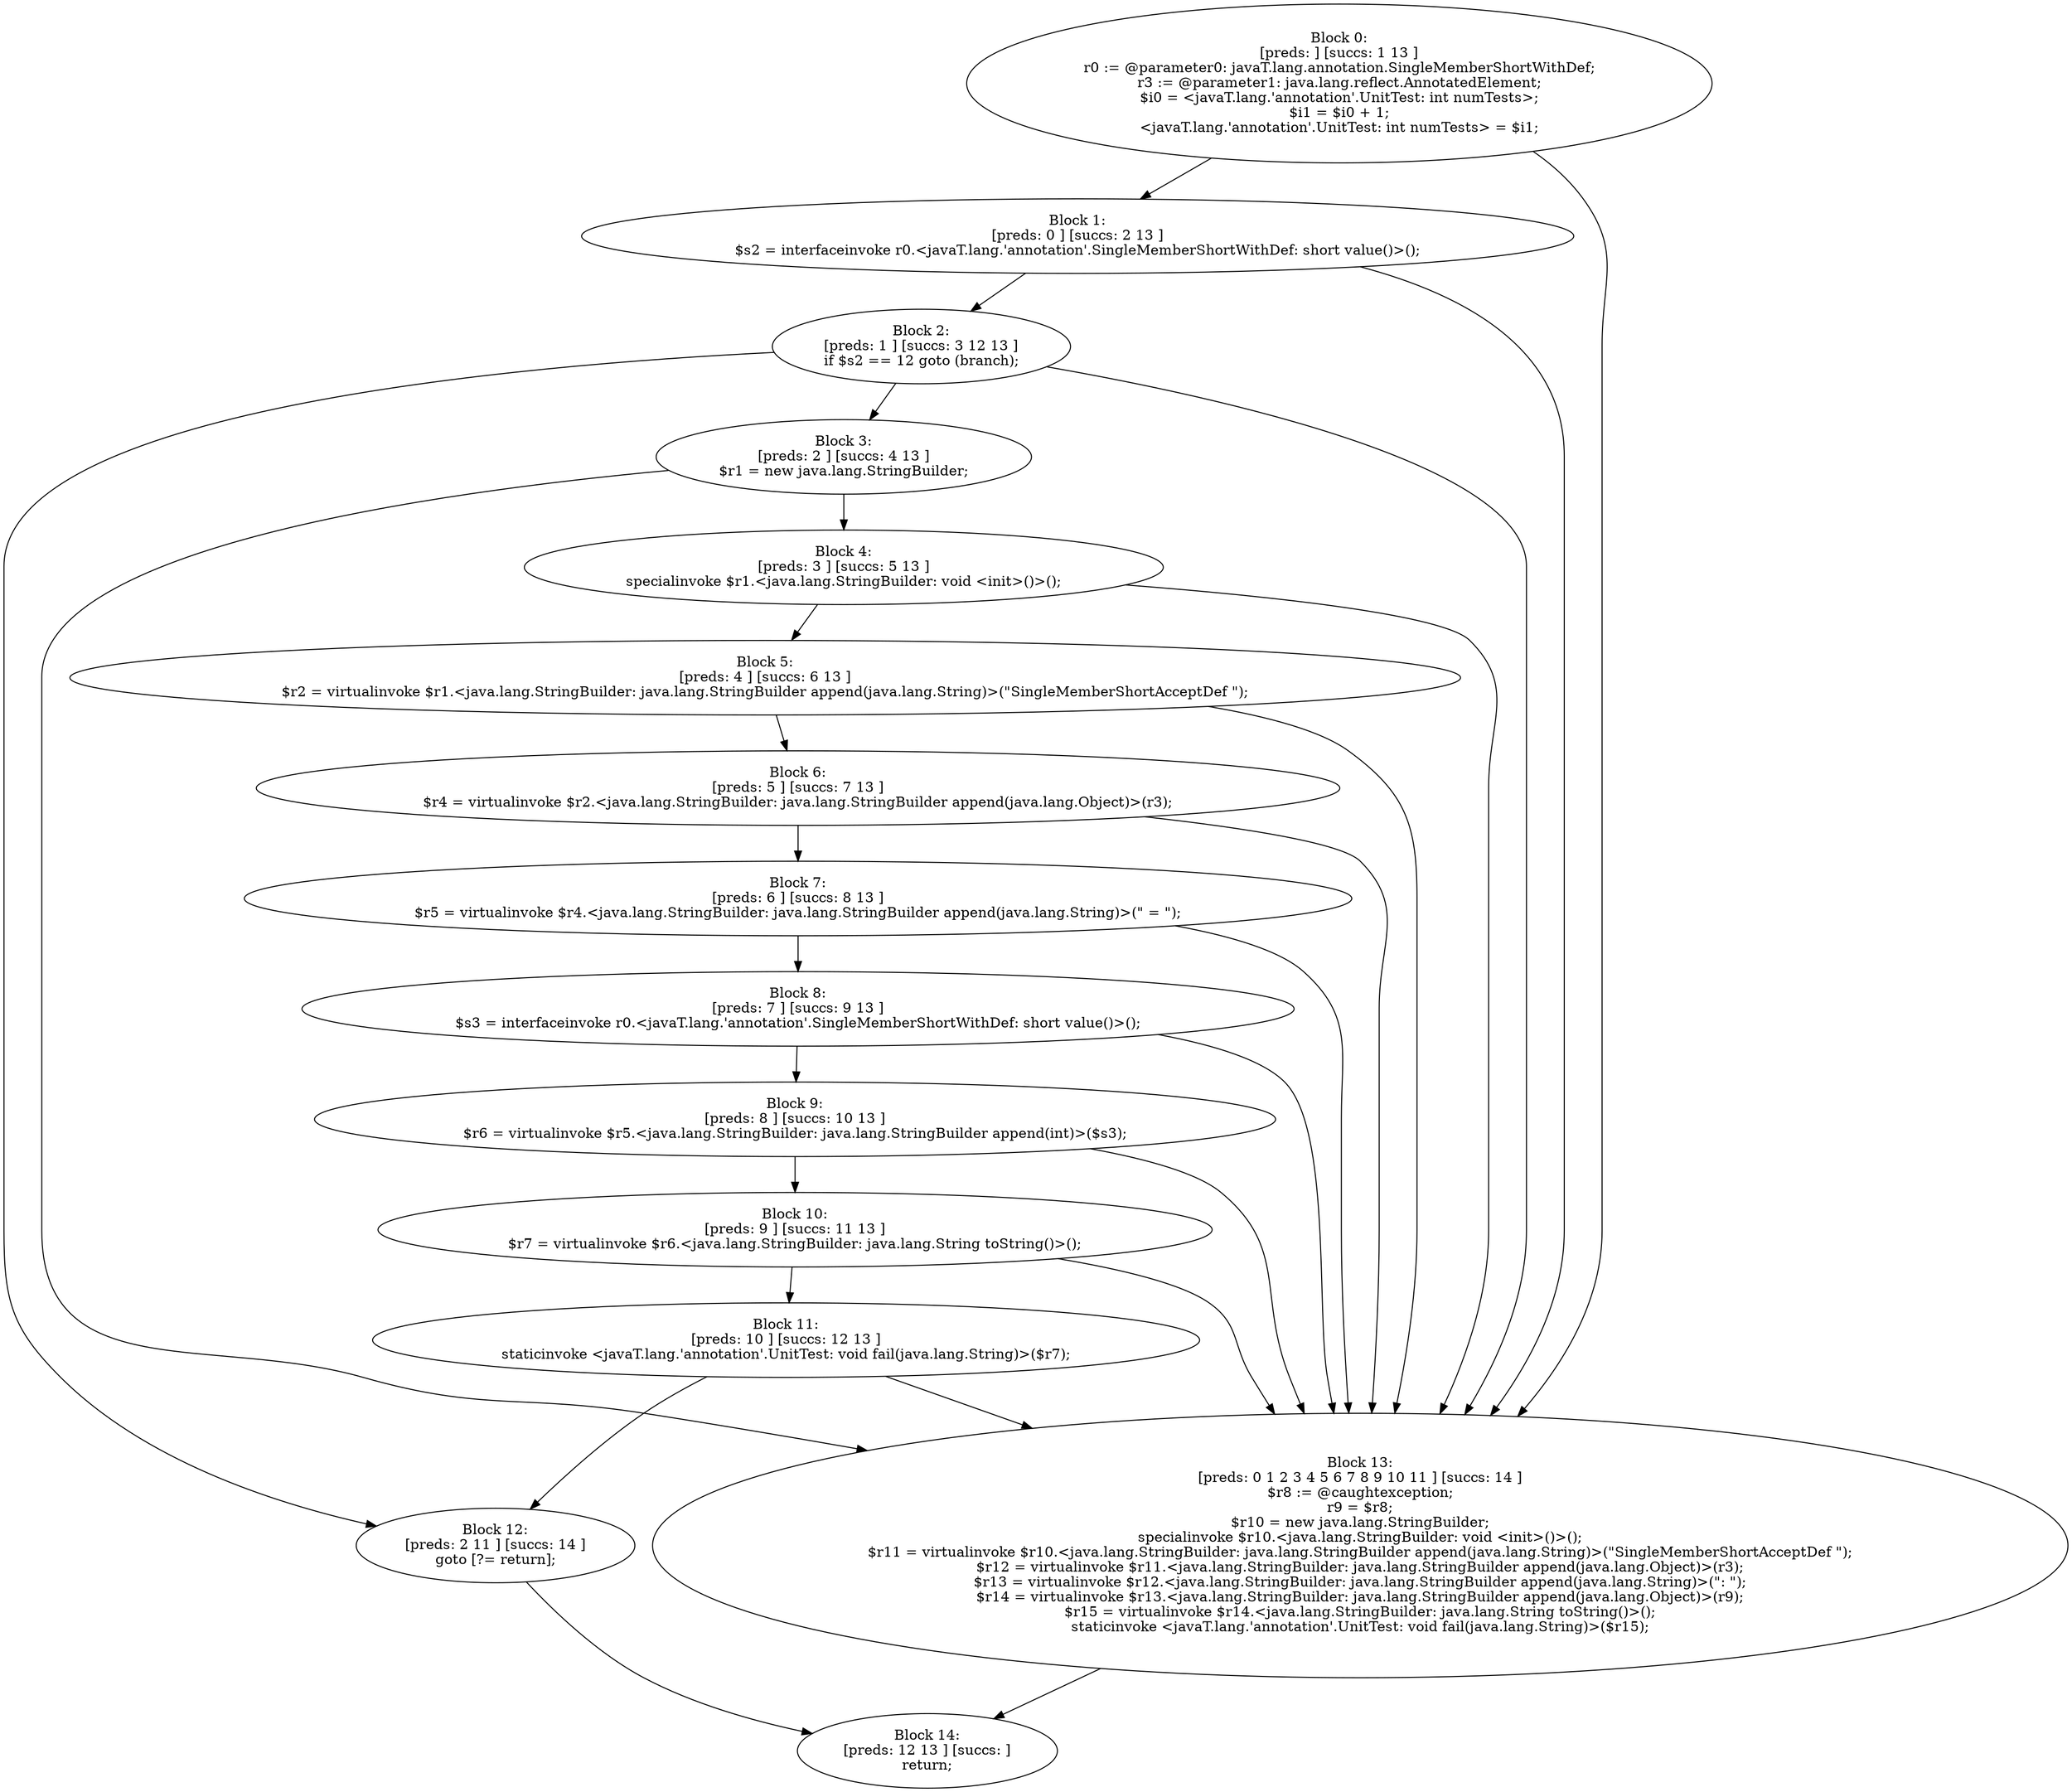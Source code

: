 digraph "unitGraph" {
    "Block 0:
[preds: ] [succs: 1 13 ]
r0 := @parameter0: javaT.lang.annotation.SingleMemberShortWithDef;
r3 := @parameter1: java.lang.reflect.AnnotatedElement;
$i0 = <javaT.lang.'annotation'.UnitTest: int numTests>;
$i1 = $i0 + 1;
<javaT.lang.'annotation'.UnitTest: int numTests> = $i1;
"
    "Block 1:
[preds: 0 ] [succs: 2 13 ]
$s2 = interfaceinvoke r0.<javaT.lang.'annotation'.SingleMemberShortWithDef: short value()>();
"
    "Block 2:
[preds: 1 ] [succs: 3 12 13 ]
if $s2 == 12 goto (branch);
"
    "Block 3:
[preds: 2 ] [succs: 4 13 ]
$r1 = new java.lang.StringBuilder;
"
    "Block 4:
[preds: 3 ] [succs: 5 13 ]
specialinvoke $r1.<java.lang.StringBuilder: void <init>()>();
"
    "Block 5:
[preds: 4 ] [succs: 6 13 ]
$r2 = virtualinvoke $r1.<java.lang.StringBuilder: java.lang.StringBuilder append(java.lang.String)>(\"SingleMemberShortAcceptDef \");
"
    "Block 6:
[preds: 5 ] [succs: 7 13 ]
$r4 = virtualinvoke $r2.<java.lang.StringBuilder: java.lang.StringBuilder append(java.lang.Object)>(r3);
"
    "Block 7:
[preds: 6 ] [succs: 8 13 ]
$r5 = virtualinvoke $r4.<java.lang.StringBuilder: java.lang.StringBuilder append(java.lang.String)>(\" = \");
"
    "Block 8:
[preds: 7 ] [succs: 9 13 ]
$s3 = interfaceinvoke r0.<javaT.lang.'annotation'.SingleMemberShortWithDef: short value()>();
"
    "Block 9:
[preds: 8 ] [succs: 10 13 ]
$r6 = virtualinvoke $r5.<java.lang.StringBuilder: java.lang.StringBuilder append(int)>($s3);
"
    "Block 10:
[preds: 9 ] [succs: 11 13 ]
$r7 = virtualinvoke $r6.<java.lang.StringBuilder: java.lang.String toString()>();
"
    "Block 11:
[preds: 10 ] [succs: 12 13 ]
staticinvoke <javaT.lang.'annotation'.UnitTest: void fail(java.lang.String)>($r7);
"
    "Block 12:
[preds: 2 11 ] [succs: 14 ]
goto [?= return];
"
    "Block 13:
[preds: 0 1 2 3 4 5 6 7 8 9 10 11 ] [succs: 14 ]
$r8 := @caughtexception;
r9 = $r8;
$r10 = new java.lang.StringBuilder;
specialinvoke $r10.<java.lang.StringBuilder: void <init>()>();
$r11 = virtualinvoke $r10.<java.lang.StringBuilder: java.lang.StringBuilder append(java.lang.String)>(\"SingleMemberShortAcceptDef \");
$r12 = virtualinvoke $r11.<java.lang.StringBuilder: java.lang.StringBuilder append(java.lang.Object)>(r3);
$r13 = virtualinvoke $r12.<java.lang.StringBuilder: java.lang.StringBuilder append(java.lang.String)>(\": \");
$r14 = virtualinvoke $r13.<java.lang.StringBuilder: java.lang.StringBuilder append(java.lang.Object)>(r9);
$r15 = virtualinvoke $r14.<java.lang.StringBuilder: java.lang.String toString()>();
staticinvoke <javaT.lang.'annotation'.UnitTest: void fail(java.lang.String)>($r15);
"
    "Block 14:
[preds: 12 13 ] [succs: ]
return;
"
    "Block 0:
[preds: ] [succs: 1 13 ]
r0 := @parameter0: javaT.lang.annotation.SingleMemberShortWithDef;
r3 := @parameter1: java.lang.reflect.AnnotatedElement;
$i0 = <javaT.lang.'annotation'.UnitTest: int numTests>;
$i1 = $i0 + 1;
<javaT.lang.'annotation'.UnitTest: int numTests> = $i1;
"->"Block 1:
[preds: 0 ] [succs: 2 13 ]
$s2 = interfaceinvoke r0.<javaT.lang.'annotation'.SingleMemberShortWithDef: short value()>();
";
    "Block 0:
[preds: ] [succs: 1 13 ]
r0 := @parameter0: javaT.lang.annotation.SingleMemberShortWithDef;
r3 := @parameter1: java.lang.reflect.AnnotatedElement;
$i0 = <javaT.lang.'annotation'.UnitTest: int numTests>;
$i1 = $i0 + 1;
<javaT.lang.'annotation'.UnitTest: int numTests> = $i1;
"->"Block 13:
[preds: 0 1 2 3 4 5 6 7 8 9 10 11 ] [succs: 14 ]
$r8 := @caughtexception;
r9 = $r8;
$r10 = new java.lang.StringBuilder;
specialinvoke $r10.<java.lang.StringBuilder: void <init>()>();
$r11 = virtualinvoke $r10.<java.lang.StringBuilder: java.lang.StringBuilder append(java.lang.String)>(\"SingleMemberShortAcceptDef \");
$r12 = virtualinvoke $r11.<java.lang.StringBuilder: java.lang.StringBuilder append(java.lang.Object)>(r3);
$r13 = virtualinvoke $r12.<java.lang.StringBuilder: java.lang.StringBuilder append(java.lang.String)>(\": \");
$r14 = virtualinvoke $r13.<java.lang.StringBuilder: java.lang.StringBuilder append(java.lang.Object)>(r9);
$r15 = virtualinvoke $r14.<java.lang.StringBuilder: java.lang.String toString()>();
staticinvoke <javaT.lang.'annotation'.UnitTest: void fail(java.lang.String)>($r15);
";
    "Block 1:
[preds: 0 ] [succs: 2 13 ]
$s2 = interfaceinvoke r0.<javaT.lang.'annotation'.SingleMemberShortWithDef: short value()>();
"->"Block 2:
[preds: 1 ] [succs: 3 12 13 ]
if $s2 == 12 goto (branch);
";
    "Block 1:
[preds: 0 ] [succs: 2 13 ]
$s2 = interfaceinvoke r0.<javaT.lang.'annotation'.SingleMemberShortWithDef: short value()>();
"->"Block 13:
[preds: 0 1 2 3 4 5 6 7 8 9 10 11 ] [succs: 14 ]
$r8 := @caughtexception;
r9 = $r8;
$r10 = new java.lang.StringBuilder;
specialinvoke $r10.<java.lang.StringBuilder: void <init>()>();
$r11 = virtualinvoke $r10.<java.lang.StringBuilder: java.lang.StringBuilder append(java.lang.String)>(\"SingleMemberShortAcceptDef \");
$r12 = virtualinvoke $r11.<java.lang.StringBuilder: java.lang.StringBuilder append(java.lang.Object)>(r3);
$r13 = virtualinvoke $r12.<java.lang.StringBuilder: java.lang.StringBuilder append(java.lang.String)>(\": \");
$r14 = virtualinvoke $r13.<java.lang.StringBuilder: java.lang.StringBuilder append(java.lang.Object)>(r9);
$r15 = virtualinvoke $r14.<java.lang.StringBuilder: java.lang.String toString()>();
staticinvoke <javaT.lang.'annotation'.UnitTest: void fail(java.lang.String)>($r15);
";
    "Block 2:
[preds: 1 ] [succs: 3 12 13 ]
if $s2 == 12 goto (branch);
"->"Block 3:
[preds: 2 ] [succs: 4 13 ]
$r1 = new java.lang.StringBuilder;
";
    "Block 2:
[preds: 1 ] [succs: 3 12 13 ]
if $s2 == 12 goto (branch);
"->"Block 12:
[preds: 2 11 ] [succs: 14 ]
goto [?= return];
";
    "Block 2:
[preds: 1 ] [succs: 3 12 13 ]
if $s2 == 12 goto (branch);
"->"Block 13:
[preds: 0 1 2 3 4 5 6 7 8 9 10 11 ] [succs: 14 ]
$r8 := @caughtexception;
r9 = $r8;
$r10 = new java.lang.StringBuilder;
specialinvoke $r10.<java.lang.StringBuilder: void <init>()>();
$r11 = virtualinvoke $r10.<java.lang.StringBuilder: java.lang.StringBuilder append(java.lang.String)>(\"SingleMemberShortAcceptDef \");
$r12 = virtualinvoke $r11.<java.lang.StringBuilder: java.lang.StringBuilder append(java.lang.Object)>(r3);
$r13 = virtualinvoke $r12.<java.lang.StringBuilder: java.lang.StringBuilder append(java.lang.String)>(\": \");
$r14 = virtualinvoke $r13.<java.lang.StringBuilder: java.lang.StringBuilder append(java.lang.Object)>(r9);
$r15 = virtualinvoke $r14.<java.lang.StringBuilder: java.lang.String toString()>();
staticinvoke <javaT.lang.'annotation'.UnitTest: void fail(java.lang.String)>($r15);
";
    "Block 3:
[preds: 2 ] [succs: 4 13 ]
$r1 = new java.lang.StringBuilder;
"->"Block 4:
[preds: 3 ] [succs: 5 13 ]
specialinvoke $r1.<java.lang.StringBuilder: void <init>()>();
";
    "Block 3:
[preds: 2 ] [succs: 4 13 ]
$r1 = new java.lang.StringBuilder;
"->"Block 13:
[preds: 0 1 2 3 4 5 6 7 8 9 10 11 ] [succs: 14 ]
$r8 := @caughtexception;
r9 = $r8;
$r10 = new java.lang.StringBuilder;
specialinvoke $r10.<java.lang.StringBuilder: void <init>()>();
$r11 = virtualinvoke $r10.<java.lang.StringBuilder: java.lang.StringBuilder append(java.lang.String)>(\"SingleMemberShortAcceptDef \");
$r12 = virtualinvoke $r11.<java.lang.StringBuilder: java.lang.StringBuilder append(java.lang.Object)>(r3);
$r13 = virtualinvoke $r12.<java.lang.StringBuilder: java.lang.StringBuilder append(java.lang.String)>(\": \");
$r14 = virtualinvoke $r13.<java.lang.StringBuilder: java.lang.StringBuilder append(java.lang.Object)>(r9);
$r15 = virtualinvoke $r14.<java.lang.StringBuilder: java.lang.String toString()>();
staticinvoke <javaT.lang.'annotation'.UnitTest: void fail(java.lang.String)>($r15);
";
    "Block 4:
[preds: 3 ] [succs: 5 13 ]
specialinvoke $r1.<java.lang.StringBuilder: void <init>()>();
"->"Block 5:
[preds: 4 ] [succs: 6 13 ]
$r2 = virtualinvoke $r1.<java.lang.StringBuilder: java.lang.StringBuilder append(java.lang.String)>(\"SingleMemberShortAcceptDef \");
";
    "Block 4:
[preds: 3 ] [succs: 5 13 ]
specialinvoke $r1.<java.lang.StringBuilder: void <init>()>();
"->"Block 13:
[preds: 0 1 2 3 4 5 6 7 8 9 10 11 ] [succs: 14 ]
$r8 := @caughtexception;
r9 = $r8;
$r10 = new java.lang.StringBuilder;
specialinvoke $r10.<java.lang.StringBuilder: void <init>()>();
$r11 = virtualinvoke $r10.<java.lang.StringBuilder: java.lang.StringBuilder append(java.lang.String)>(\"SingleMemberShortAcceptDef \");
$r12 = virtualinvoke $r11.<java.lang.StringBuilder: java.lang.StringBuilder append(java.lang.Object)>(r3);
$r13 = virtualinvoke $r12.<java.lang.StringBuilder: java.lang.StringBuilder append(java.lang.String)>(\": \");
$r14 = virtualinvoke $r13.<java.lang.StringBuilder: java.lang.StringBuilder append(java.lang.Object)>(r9);
$r15 = virtualinvoke $r14.<java.lang.StringBuilder: java.lang.String toString()>();
staticinvoke <javaT.lang.'annotation'.UnitTest: void fail(java.lang.String)>($r15);
";
    "Block 5:
[preds: 4 ] [succs: 6 13 ]
$r2 = virtualinvoke $r1.<java.lang.StringBuilder: java.lang.StringBuilder append(java.lang.String)>(\"SingleMemberShortAcceptDef \");
"->"Block 6:
[preds: 5 ] [succs: 7 13 ]
$r4 = virtualinvoke $r2.<java.lang.StringBuilder: java.lang.StringBuilder append(java.lang.Object)>(r3);
";
    "Block 5:
[preds: 4 ] [succs: 6 13 ]
$r2 = virtualinvoke $r1.<java.lang.StringBuilder: java.lang.StringBuilder append(java.lang.String)>(\"SingleMemberShortAcceptDef \");
"->"Block 13:
[preds: 0 1 2 3 4 5 6 7 8 9 10 11 ] [succs: 14 ]
$r8 := @caughtexception;
r9 = $r8;
$r10 = new java.lang.StringBuilder;
specialinvoke $r10.<java.lang.StringBuilder: void <init>()>();
$r11 = virtualinvoke $r10.<java.lang.StringBuilder: java.lang.StringBuilder append(java.lang.String)>(\"SingleMemberShortAcceptDef \");
$r12 = virtualinvoke $r11.<java.lang.StringBuilder: java.lang.StringBuilder append(java.lang.Object)>(r3);
$r13 = virtualinvoke $r12.<java.lang.StringBuilder: java.lang.StringBuilder append(java.lang.String)>(\": \");
$r14 = virtualinvoke $r13.<java.lang.StringBuilder: java.lang.StringBuilder append(java.lang.Object)>(r9);
$r15 = virtualinvoke $r14.<java.lang.StringBuilder: java.lang.String toString()>();
staticinvoke <javaT.lang.'annotation'.UnitTest: void fail(java.lang.String)>($r15);
";
    "Block 6:
[preds: 5 ] [succs: 7 13 ]
$r4 = virtualinvoke $r2.<java.lang.StringBuilder: java.lang.StringBuilder append(java.lang.Object)>(r3);
"->"Block 7:
[preds: 6 ] [succs: 8 13 ]
$r5 = virtualinvoke $r4.<java.lang.StringBuilder: java.lang.StringBuilder append(java.lang.String)>(\" = \");
";
    "Block 6:
[preds: 5 ] [succs: 7 13 ]
$r4 = virtualinvoke $r2.<java.lang.StringBuilder: java.lang.StringBuilder append(java.lang.Object)>(r3);
"->"Block 13:
[preds: 0 1 2 3 4 5 6 7 8 9 10 11 ] [succs: 14 ]
$r8 := @caughtexception;
r9 = $r8;
$r10 = new java.lang.StringBuilder;
specialinvoke $r10.<java.lang.StringBuilder: void <init>()>();
$r11 = virtualinvoke $r10.<java.lang.StringBuilder: java.lang.StringBuilder append(java.lang.String)>(\"SingleMemberShortAcceptDef \");
$r12 = virtualinvoke $r11.<java.lang.StringBuilder: java.lang.StringBuilder append(java.lang.Object)>(r3);
$r13 = virtualinvoke $r12.<java.lang.StringBuilder: java.lang.StringBuilder append(java.lang.String)>(\": \");
$r14 = virtualinvoke $r13.<java.lang.StringBuilder: java.lang.StringBuilder append(java.lang.Object)>(r9);
$r15 = virtualinvoke $r14.<java.lang.StringBuilder: java.lang.String toString()>();
staticinvoke <javaT.lang.'annotation'.UnitTest: void fail(java.lang.String)>($r15);
";
    "Block 7:
[preds: 6 ] [succs: 8 13 ]
$r5 = virtualinvoke $r4.<java.lang.StringBuilder: java.lang.StringBuilder append(java.lang.String)>(\" = \");
"->"Block 8:
[preds: 7 ] [succs: 9 13 ]
$s3 = interfaceinvoke r0.<javaT.lang.'annotation'.SingleMemberShortWithDef: short value()>();
";
    "Block 7:
[preds: 6 ] [succs: 8 13 ]
$r5 = virtualinvoke $r4.<java.lang.StringBuilder: java.lang.StringBuilder append(java.lang.String)>(\" = \");
"->"Block 13:
[preds: 0 1 2 3 4 5 6 7 8 9 10 11 ] [succs: 14 ]
$r8 := @caughtexception;
r9 = $r8;
$r10 = new java.lang.StringBuilder;
specialinvoke $r10.<java.lang.StringBuilder: void <init>()>();
$r11 = virtualinvoke $r10.<java.lang.StringBuilder: java.lang.StringBuilder append(java.lang.String)>(\"SingleMemberShortAcceptDef \");
$r12 = virtualinvoke $r11.<java.lang.StringBuilder: java.lang.StringBuilder append(java.lang.Object)>(r3);
$r13 = virtualinvoke $r12.<java.lang.StringBuilder: java.lang.StringBuilder append(java.lang.String)>(\": \");
$r14 = virtualinvoke $r13.<java.lang.StringBuilder: java.lang.StringBuilder append(java.lang.Object)>(r9);
$r15 = virtualinvoke $r14.<java.lang.StringBuilder: java.lang.String toString()>();
staticinvoke <javaT.lang.'annotation'.UnitTest: void fail(java.lang.String)>($r15);
";
    "Block 8:
[preds: 7 ] [succs: 9 13 ]
$s3 = interfaceinvoke r0.<javaT.lang.'annotation'.SingleMemberShortWithDef: short value()>();
"->"Block 9:
[preds: 8 ] [succs: 10 13 ]
$r6 = virtualinvoke $r5.<java.lang.StringBuilder: java.lang.StringBuilder append(int)>($s3);
";
    "Block 8:
[preds: 7 ] [succs: 9 13 ]
$s3 = interfaceinvoke r0.<javaT.lang.'annotation'.SingleMemberShortWithDef: short value()>();
"->"Block 13:
[preds: 0 1 2 3 4 5 6 7 8 9 10 11 ] [succs: 14 ]
$r8 := @caughtexception;
r9 = $r8;
$r10 = new java.lang.StringBuilder;
specialinvoke $r10.<java.lang.StringBuilder: void <init>()>();
$r11 = virtualinvoke $r10.<java.lang.StringBuilder: java.lang.StringBuilder append(java.lang.String)>(\"SingleMemberShortAcceptDef \");
$r12 = virtualinvoke $r11.<java.lang.StringBuilder: java.lang.StringBuilder append(java.lang.Object)>(r3);
$r13 = virtualinvoke $r12.<java.lang.StringBuilder: java.lang.StringBuilder append(java.lang.String)>(\": \");
$r14 = virtualinvoke $r13.<java.lang.StringBuilder: java.lang.StringBuilder append(java.lang.Object)>(r9);
$r15 = virtualinvoke $r14.<java.lang.StringBuilder: java.lang.String toString()>();
staticinvoke <javaT.lang.'annotation'.UnitTest: void fail(java.lang.String)>($r15);
";
    "Block 9:
[preds: 8 ] [succs: 10 13 ]
$r6 = virtualinvoke $r5.<java.lang.StringBuilder: java.lang.StringBuilder append(int)>($s3);
"->"Block 10:
[preds: 9 ] [succs: 11 13 ]
$r7 = virtualinvoke $r6.<java.lang.StringBuilder: java.lang.String toString()>();
";
    "Block 9:
[preds: 8 ] [succs: 10 13 ]
$r6 = virtualinvoke $r5.<java.lang.StringBuilder: java.lang.StringBuilder append(int)>($s3);
"->"Block 13:
[preds: 0 1 2 3 4 5 6 7 8 9 10 11 ] [succs: 14 ]
$r8 := @caughtexception;
r9 = $r8;
$r10 = new java.lang.StringBuilder;
specialinvoke $r10.<java.lang.StringBuilder: void <init>()>();
$r11 = virtualinvoke $r10.<java.lang.StringBuilder: java.lang.StringBuilder append(java.lang.String)>(\"SingleMemberShortAcceptDef \");
$r12 = virtualinvoke $r11.<java.lang.StringBuilder: java.lang.StringBuilder append(java.lang.Object)>(r3);
$r13 = virtualinvoke $r12.<java.lang.StringBuilder: java.lang.StringBuilder append(java.lang.String)>(\": \");
$r14 = virtualinvoke $r13.<java.lang.StringBuilder: java.lang.StringBuilder append(java.lang.Object)>(r9);
$r15 = virtualinvoke $r14.<java.lang.StringBuilder: java.lang.String toString()>();
staticinvoke <javaT.lang.'annotation'.UnitTest: void fail(java.lang.String)>($r15);
";
    "Block 10:
[preds: 9 ] [succs: 11 13 ]
$r7 = virtualinvoke $r6.<java.lang.StringBuilder: java.lang.String toString()>();
"->"Block 11:
[preds: 10 ] [succs: 12 13 ]
staticinvoke <javaT.lang.'annotation'.UnitTest: void fail(java.lang.String)>($r7);
";
    "Block 10:
[preds: 9 ] [succs: 11 13 ]
$r7 = virtualinvoke $r6.<java.lang.StringBuilder: java.lang.String toString()>();
"->"Block 13:
[preds: 0 1 2 3 4 5 6 7 8 9 10 11 ] [succs: 14 ]
$r8 := @caughtexception;
r9 = $r8;
$r10 = new java.lang.StringBuilder;
specialinvoke $r10.<java.lang.StringBuilder: void <init>()>();
$r11 = virtualinvoke $r10.<java.lang.StringBuilder: java.lang.StringBuilder append(java.lang.String)>(\"SingleMemberShortAcceptDef \");
$r12 = virtualinvoke $r11.<java.lang.StringBuilder: java.lang.StringBuilder append(java.lang.Object)>(r3);
$r13 = virtualinvoke $r12.<java.lang.StringBuilder: java.lang.StringBuilder append(java.lang.String)>(\": \");
$r14 = virtualinvoke $r13.<java.lang.StringBuilder: java.lang.StringBuilder append(java.lang.Object)>(r9);
$r15 = virtualinvoke $r14.<java.lang.StringBuilder: java.lang.String toString()>();
staticinvoke <javaT.lang.'annotation'.UnitTest: void fail(java.lang.String)>($r15);
";
    "Block 11:
[preds: 10 ] [succs: 12 13 ]
staticinvoke <javaT.lang.'annotation'.UnitTest: void fail(java.lang.String)>($r7);
"->"Block 12:
[preds: 2 11 ] [succs: 14 ]
goto [?= return];
";
    "Block 11:
[preds: 10 ] [succs: 12 13 ]
staticinvoke <javaT.lang.'annotation'.UnitTest: void fail(java.lang.String)>($r7);
"->"Block 13:
[preds: 0 1 2 3 4 5 6 7 8 9 10 11 ] [succs: 14 ]
$r8 := @caughtexception;
r9 = $r8;
$r10 = new java.lang.StringBuilder;
specialinvoke $r10.<java.lang.StringBuilder: void <init>()>();
$r11 = virtualinvoke $r10.<java.lang.StringBuilder: java.lang.StringBuilder append(java.lang.String)>(\"SingleMemberShortAcceptDef \");
$r12 = virtualinvoke $r11.<java.lang.StringBuilder: java.lang.StringBuilder append(java.lang.Object)>(r3);
$r13 = virtualinvoke $r12.<java.lang.StringBuilder: java.lang.StringBuilder append(java.lang.String)>(\": \");
$r14 = virtualinvoke $r13.<java.lang.StringBuilder: java.lang.StringBuilder append(java.lang.Object)>(r9);
$r15 = virtualinvoke $r14.<java.lang.StringBuilder: java.lang.String toString()>();
staticinvoke <javaT.lang.'annotation'.UnitTest: void fail(java.lang.String)>($r15);
";
    "Block 12:
[preds: 2 11 ] [succs: 14 ]
goto [?= return];
"->"Block 14:
[preds: 12 13 ] [succs: ]
return;
";
    "Block 13:
[preds: 0 1 2 3 4 5 6 7 8 9 10 11 ] [succs: 14 ]
$r8 := @caughtexception;
r9 = $r8;
$r10 = new java.lang.StringBuilder;
specialinvoke $r10.<java.lang.StringBuilder: void <init>()>();
$r11 = virtualinvoke $r10.<java.lang.StringBuilder: java.lang.StringBuilder append(java.lang.String)>(\"SingleMemberShortAcceptDef \");
$r12 = virtualinvoke $r11.<java.lang.StringBuilder: java.lang.StringBuilder append(java.lang.Object)>(r3);
$r13 = virtualinvoke $r12.<java.lang.StringBuilder: java.lang.StringBuilder append(java.lang.String)>(\": \");
$r14 = virtualinvoke $r13.<java.lang.StringBuilder: java.lang.StringBuilder append(java.lang.Object)>(r9);
$r15 = virtualinvoke $r14.<java.lang.StringBuilder: java.lang.String toString()>();
staticinvoke <javaT.lang.'annotation'.UnitTest: void fail(java.lang.String)>($r15);
"->"Block 14:
[preds: 12 13 ] [succs: ]
return;
";
}
